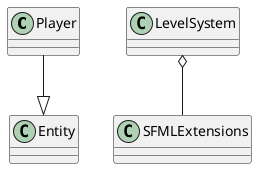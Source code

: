 @startuml 

class Player
class LevelSystem
class SFMLExtensions
class Entity 

Player --|> Entity 

LevelSystem o-- SFMLExtensions

@enduml
